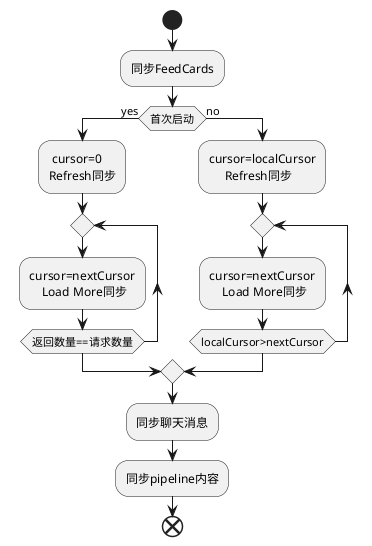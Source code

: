 @startuml

start
:同步FeedCards;
if (首次启动) then (yes)
    : cursor=0
    Refresh同步;
    repeat
        :cursor=nextCursor
            Load More同步;
    repeat while(返回数量==请求数量)
else (no)
    :cursor=localCursor
         Refresh同步;
    repeat
        :cursor=nextCursor
            Load More同步;
    repeat while(localCursor>nextCursor)
endif
:同步聊天消息;
:同步pipeline内容;
end

@enduml
